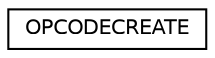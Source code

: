 digraph "Graphical Class Hierarchy"
{
  edge [fontname="Helvetica",fontsize="10",labelfontname="Helvetica",labelfontsize="10"];
  node [fontname="Helvetica",fontsize="10",shape=record];
  rankdir="LR";
  Node1 [label="OPCODECREATE",height=0.2,width=0.4,color="black", fillcolor="white", style="filled",URL="$struct_o_p_c_o_d_e_c_r_e_a_t_e.html",tooltip="Model creation structure. "];
}
